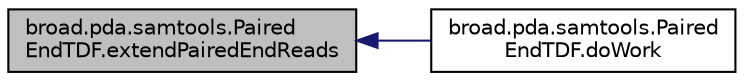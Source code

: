 digraph "broad.pda.samtools.PairedEndTDF.extendPairedEndReads"
{
  edge [fontname="Helvetica",fontsize="10",labelfontname="Helvetica",labelfontsize="10"];
  node [fontname="Helvetica",fontsize="10",shape=record];
  rankdir="LR";
  Node1 [label="broad.pda.samtools.Paired\lEndTDF.extendPairedEndReads",height=0.2,width=0.4,color="black", fillcolor="grey75", style="filled" fontcolor="black"];
  Node1 -> Node2 [dir="back",color="midnightblue",fontsize="10",style="solid"];
  Node2 [label="broad.pda.samtools.Paired\lEndTDF.doWork",height=0.2,width=0.4,color="black", fillcolor="white", style="filled",URL="$classbroad_1_1pda_1_1samtools_1_1_paired_end_t_d_f.html#aa954f908ae90ce096e0c7e9f05db8f2c"];
}
